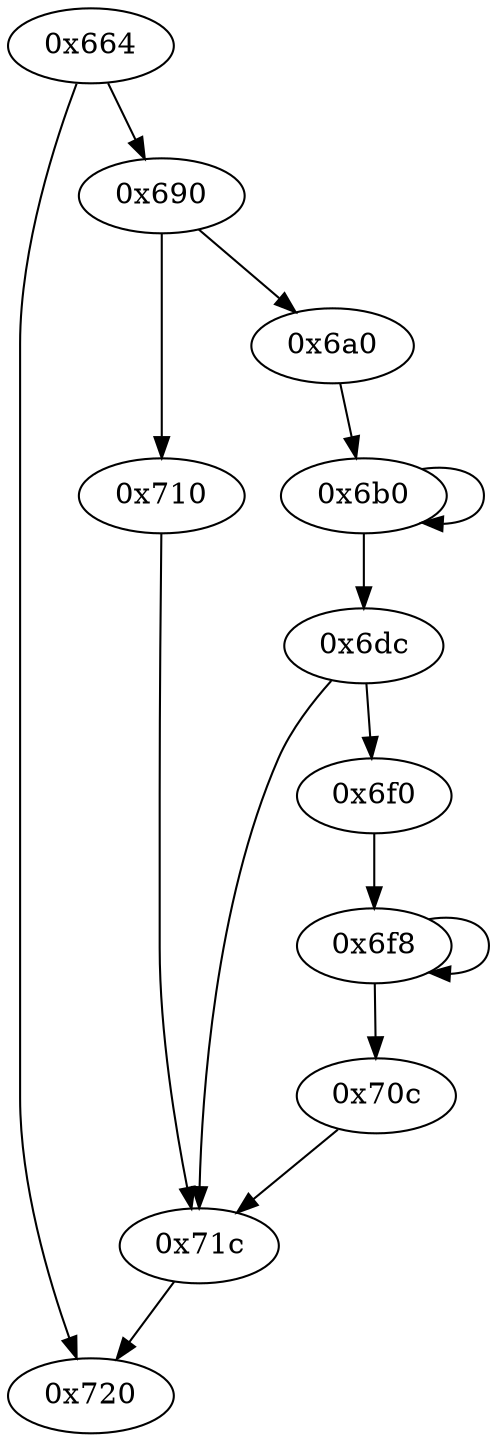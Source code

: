 digraph "" {
	"0x710"	 [opcode="[u'ldr', u'add', u'bl']"];
	"0x71c"	 [opcode="[u'mov']"];
	"0x710" -> "0x71c";
	"0x664"	 [opcode="[u'push', u'add', u'sub', u'mov', u'ldr', u'cmp', u'ldr', u'ldr', u'str', u'mov', u'b']"];
	"0x720"	 [opcode="[u'ldr', u'ldr', u'ldr', u'ldr', u'sub', u'sub', u'pop']"];
	"0x664" -> "0x720";
	"0x690"	 [opcode="[u'ldr', u'ldrb', u'cmp', u'b']"];
	"0x664" -> "0x690";
	"0x6f0"	 [opcode="[u'ldr', u'add']"];
	"0x6f8"	 [opcode="[u'ldr', u'mov', u'bl', u'sub', u'b']"];
	"0x6f0" -> "0x6f8";
	"0x690" -> "0x710";
	"0x6a0"	 [opcode="[u'add', u'mov', u'mov', u'add']"];
	"0x690" -> "0x6a0";
	"0x6dc"	 [opcode="[u'ldr', u'add', u'bl', u'cmp', u'b']"];
	"0x6dc" -> "0x6f0";
	"0x6dc" -> "0x71c";
	"0x6b0"	 [opcode="[u'asr', u'add', u'bic', u'asr', u'sub', u'add', u'str', u'cmp', u'add', u'mov', u'b']"];
	"0x6b0" -> "0x6dc";
	"0x6b0" -> "0x6b0";
	"0x70c"	 [opcode="[u'b']"];
	"0x70c" -> "0x71c";
	"0x71c" -> "0x720";
	"0x6a0" -> "0x6b0";
	"0x6f8" -> "0x70c";
	"0x6f8" -> "0x6f8";
}
